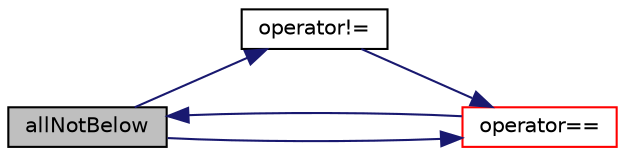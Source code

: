 digraph "allNotBelow"
{
  bgcolor="transparent";
  edge [fontname="Helvetica",fontsize="10",labelfontname="Helvetica",labelfontsize="10"];
  node [fontname="Helvetica",fontsize="10",shape=record];
  rankdir="LR";
  Node5128 [label="allNotBelow",height=0.2,width=0.4,color="black", fillcolor="grey75", style="filled", fontcolor="black"];
  Node5128 -> Node5129 [color="midnightblue",fontsize="10",style="solid",fontname="Helvetica"];
  Node5129 [label="operator!=",height=0.2,width=0.4,color="black",URL="$a27381.html#a0008e1a14bf0b9d48c5bba9dc1c8e086"];
  Node5129 -> Node5130 [color="midnightblue",fontsize="10",style="solid",fontname="Helvetica"];
  Node5130 [label="operator==",height=0.2,width=0.4,color="red",URL="$a27381.html#a403df1763ef8184d717c71ef63d837d7"];
  Node5130 -> Node5128 [color="midnightblue",fontsize="10",style="solid",fontname="Helvetica"];
  Node5128 -> Node5130 [color="midnightblue",fontsize="10",style="solid",fontname="Helvetica"];
}
